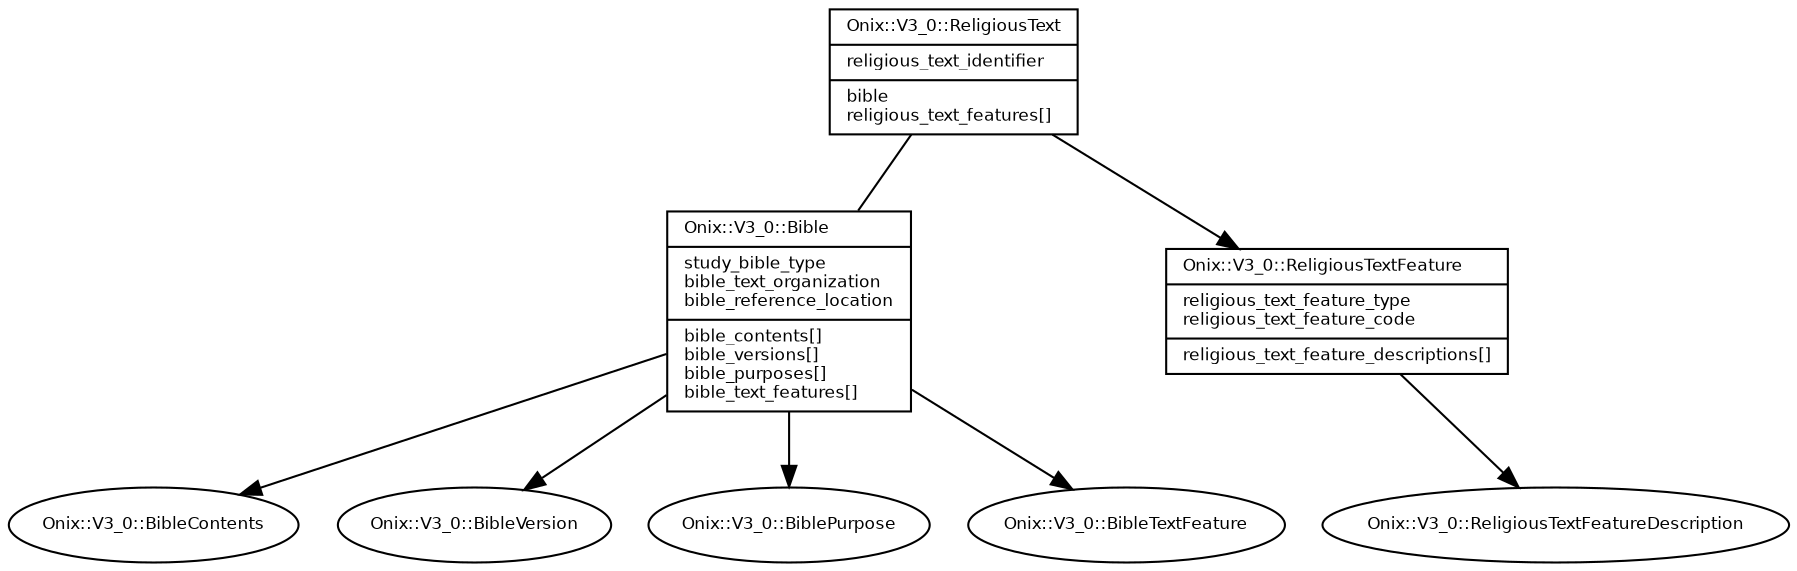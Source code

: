 digraph G {
  fontname = "Bitstream Vera Sans"
  fontsize = 8

  node [
    fontname = "Bitstream Vera Sans"
    fontsize = 8
    shape = "record"
  ]

  edge [
    fontname = "Bitstream Vera Sans"
    fontsize = 8
  ]

  ReligiousText [
    label = "{Onix::V3_0::ReligiousText\l|religious_text_identifier\l|bible\lreligious_text_features[]\l}"
  ]

  ReligiousText -> Bible [arrowhead=none]
  ReligiousText -> ReligiousTextFeature [arrowhead=normal]

  Bible [
    label = "{Onix::V3_0::Bible\l|study_bible_type\lbible_text_organization\lbible_reference_location\l|bible_contents[]\lbible_versions[]\lbible_purposes[]\lbible_text_features[]\l}"
  ]

  Bible -> BibleContents [arrowhead=normal]
  Bible -> BibleVersion [arrowhead=normal]
  Bible -> BiblePurpose [arrowhead=normal]
  Bible -> BibleTextFeature [arrowhead=normal]

  BibleContents [
    label = "Onix::V3_0::BibleContents", shape = oval
  ]




  BibleVersion [
    label = "Onix::V3_0::BibleVersion", shape = oval
  ]




  BiblePurpose [
    label = "Onix::V3_0::BiblePurpose", shape = oval
  ]




  BibleTextFeature [
    label = "Onix::V3_0::BibleTextFeature", shape = oval
  ]




  ReligiousTextFeature [
    label = "{Onix::V3_0::ReligiousTextFeature\l|religious_text_feature_type\lreligious_text_feature_code\l|religious_text_feature_descriptions[]\l}"
  ]

  ReligiousTextFeature -> ReligiousTextFeatureDescription [arrowhead=normal]

  ReligiousTextFeatureDescription [
    label = "Onix::V3_0::ReligiousTextFeatureDescription", shape = oval
  ]




}
